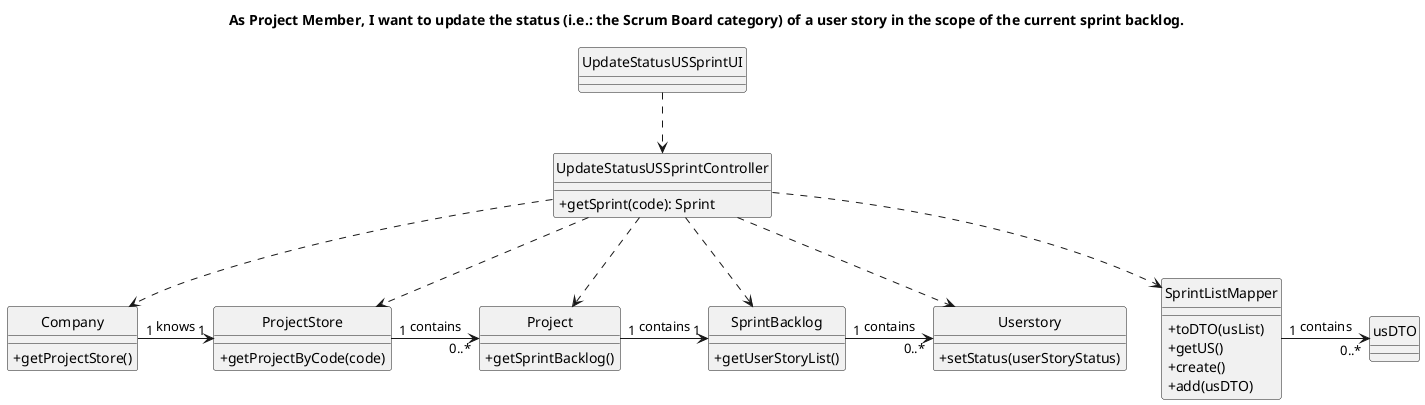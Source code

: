 @startuml
'https://plantuml.com/class-diagram

hide circle
skinparam classAttributeIconSize 0

title As Project Member, I want to update the status (i.e.: the Scrum Board category) of a user story in the scope of the current sprint backlog.

class UpdateStatusUSSprintUI {
}

class UpdateStatusUSSprintController {
    +getSprint(code): Sprint
}

class Company {
    +getProjectStore()
}

class ProjectStore {
    +getProjectByCode(code)
}

class Project {
    +getSprintBacklog()
}

class SprintBacklog {
    +getUserStoryList()
}

class SprintListMapper {
    +toDTO(usList)
    +getUS()
    +create()
    +add(usDTO)
}

class Userstory {
    +setStatus(userStoryStatus)
}

class usDTO {

}



UpdateStatusUSSprintUI ..> UpdateStatusUSSprintController

UpdateStatusUSSprintController ..> Company

UpdateStatusUSSprintController ..> ProjectStore

UpdateStatusUSSprintController ..> Project

UpdateStatusUSSprintController ..> SprintBacklog

UpdateStatusUSSprintController ..> SprintListMapper

UpdateStatusUSSprintController ..> Userstory

Company "1" -> "1" ProjectStore: knows

ProjectStore "1" -> "0..*" Project: contains

Project "1" -> "1" SprintBacklog: contains

SprintBacklog "1" -> "0..*" Userstory: contains

SprintListMapper"1" -> "0..*" usDTO: contains

@enduml